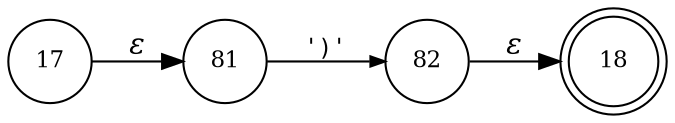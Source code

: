 digraph ATN {
rankdir=LR;
s18[fontsize=11, label="18", shape=doublecircle, fixedsize=true, width=.6];
s17[fontsize=11,label="17", shape=circle, fixedsize=true, width=.55, peripheries=1];
s81[fontsize=11,label="81", shape=circle, fixedsize=true, width=.55, peripheries=1];
s82[fontsize=11,label="82", shape=circle, fixedsize=true, width=.55, peripheries=1];
s17 -> s81 [fontname="Times-Italic", label="&epsilon;"];
s81 -> s82 [fontsize=11, fontname="Courier", arrowsize=.7, label = "')'", arrowhead = normal];
s82 -> s18 [fontname="Times-Italic", label="&epsilon;"];
}